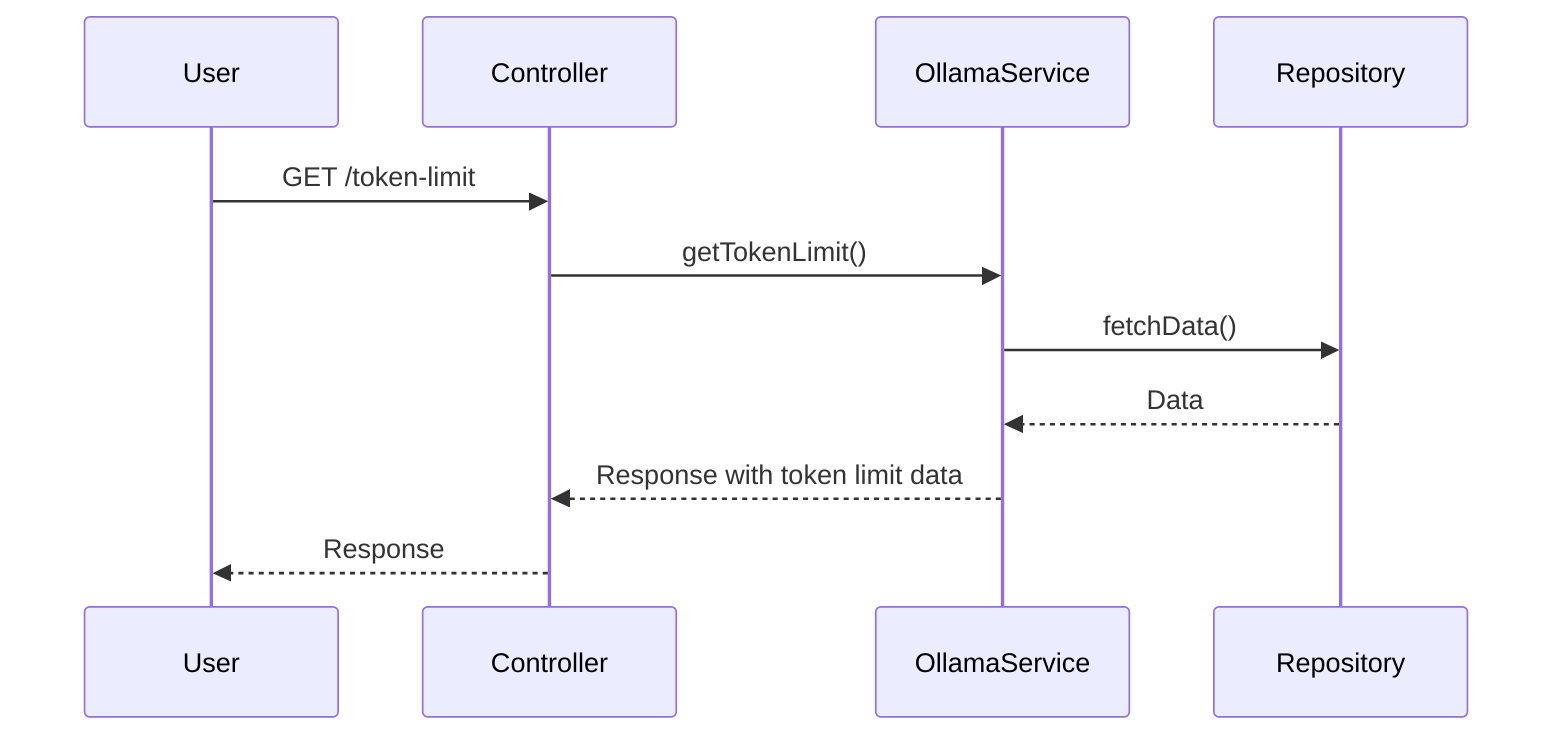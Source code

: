 sequenceDiagram
    participant User as User
    participant Controller as Controller
    participant Service as OllamaService
    participant Repository as Repository

    User->>Controller: GET /token-limit
    Controller->>Service: getTokenLimit()
    Service->>Repository: fetchData()
    Repository-->>Service: Data
    Service-->>Controller: Response with token limit data
    Controller-->>User: Response